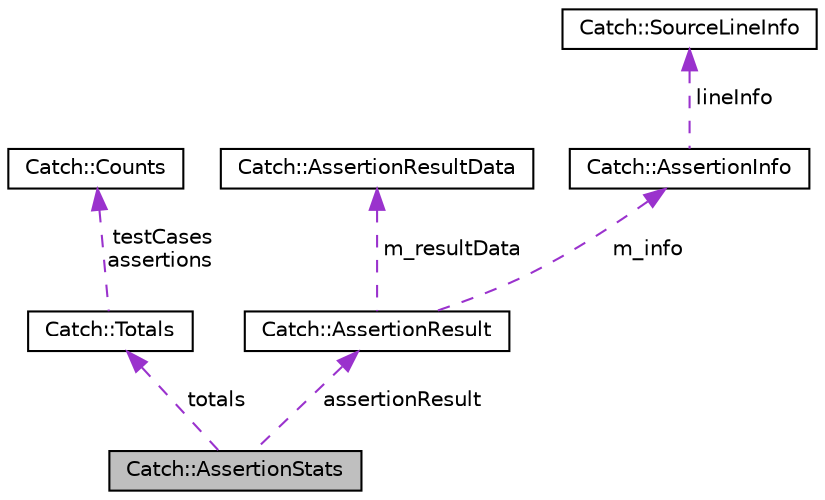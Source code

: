 digraph "Catch::AssertionStats"
{
  edge [fontname="Helvetica",fontsize="10",labelfontname="Helvetica",labelfontsize="10"];
  node [fontname="Helvetica",fontsize="10",shape=record];
  Node1 [label="Catch::AssertionStats",height=0.2,width=0.4,color="black", fillcolor="grey75", style="filled", fontcolor="black"];
  Node2 -> Node1 [dir="back",color="darkorchid3",fontsize="10",style="dashed",label=" totals" ,fontname="Helvetica"];
  Node2 [label="Catch::Totals",height=0.2,width=0.4,color="black", fillcolor="white", style="filled",URL="$d2/d01/structCatch_1_1Totals.html"];
  Node3 -> Node2 [dir="back",color="darkorchid3",fontsize="10",style="dashed",label=" testCases\nassertions" ,fontname="Helvetica"];
  Node3 [label="Catch::Counts",height=0.2,width=0.4,color="black", fillcolor="white", style="filled",URL="$de/db0/structCatch_1_1Counts.html"];
  Node4 -> Node1 [dir="back",color="darkorchid3",fontsize="10",style="dashed",label=" assertionResult" ,fontname="Helvetica"];
  Node4 [label="Catch::AssertionResult",height=0.2,width=0.4,color="black", fillcolor="white", style="filled",URL="$d1/d09/classCatch_1_1AssertionResult.html"];
  Node5 -> Node4 [dir="back",color="darkorchid3",fontsize="10",style="dashed",label=" m_resultData" ,fontname="Helvetica"];
  Node5 [label="Catch::AssertionResultData",height=0.2,width=0.4,color="black", fillcolor="white", style="filled",URL="$d7/ddc/structCatch_1_1AssertionResultData.html"];
  Node6 -> Node4 [dir="back",color="darkorchid3",fontsize="10",style="dashed",label=" m_info" ,fontname="Helvetica"];
  Node6 [label="Catch::AssertionInfo",height=0.2,width=0.4,color="black", fillcolor="white", style="filled",URL="$d2/d71/structCatch_1_1AssertionInfo.html"];
  Node7 -> Node6 [dir="back",color="darkorchid3",fontsize="10",style="dashed",label=" lineInfo" ,fontname="Helvetica"];
  Node7 [label="Catch::SourceLineInfo",height=0.2,width=0.4,color="black", fillcolor="white", style="filled",URL="$dc/d2b/structCatch_1_1SourceLineInfo.html"];
}
